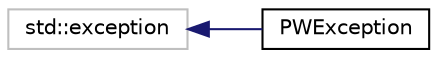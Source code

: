 digraph "Graphical Class Hierarchy"
{
 // LATEX_PDF_SIZE
  edge [fontname="Helvetica",fontsize="10",labelfontname="Helvetica",labelfontsize="10"];
  node [fontname="Helvetica",fontsize="10",shape=record];
  rankdir="LR";
  Node825 [label="std::exception",height=0.2,width=0.4,color="grey75", fillcolor="white", style="filled",tooltip=" "];
  Node825 -> Node0 [dir="back",color="midnightblue",fontsize="10",style="solid",fontname="Helvetica"];
  Node0 [label="PWException",height=0.2,width=0.4,color="black", fillcolor="white", style="filled",URL="$classPWException.html",tooltip=" "];
}
